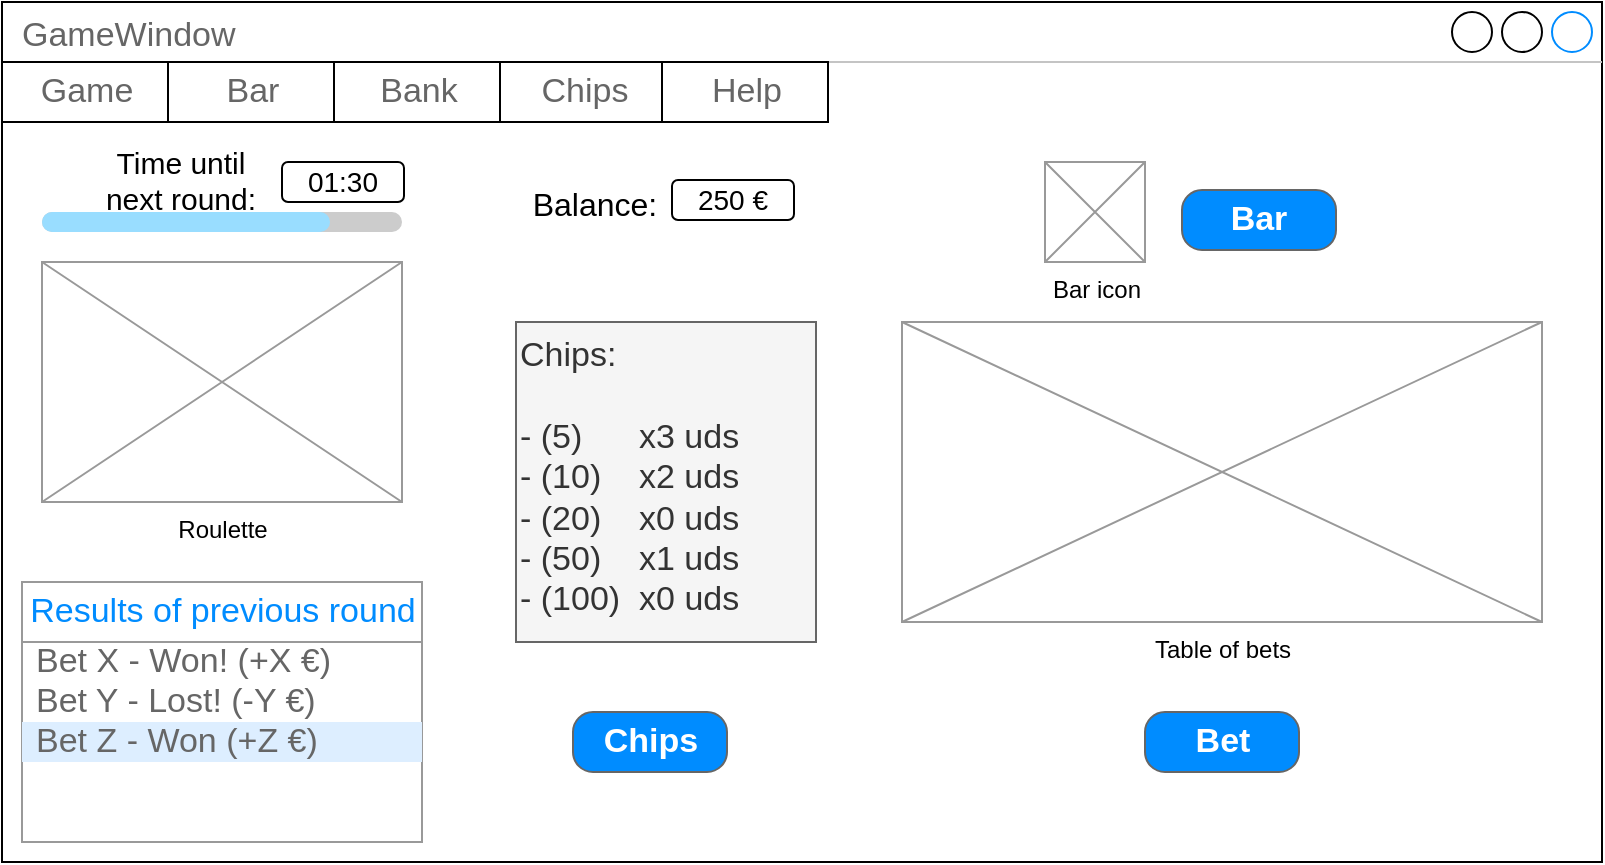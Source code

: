 <mxfile version="12.1.9" type="device" pages="1"><diagram id="-YqeinnuTshR6lsB2kCJ" name="Page-1"><mxGraphModel dx="854" dy="481" grid="1" gridSize="10" guides="1" tooltips="1" connect="1" arrows="1" fold="1" page="1" pageScale="1" pageWidth="827" pageHeight="1169" math="0" shadow="0"><root><mxCell id="0"/><mxCell id="1" parent="0"/><mxCell id="GD04cWMFuJpDP4hSQWiV-2" value="GameWindow" style="strokeWidth=1;shadow=0;dashed=0;align=center;html=1;shape=mxgraph.mockup.containers.window;align=left;verticalAlign=top;spacingLeft=8;strokeColor2=#008cff;strokeColor3=#c4c4c4;fontColor=#666666;fillColor=#ffffff;mainText=;fontSize=17;labelBackgroundColor=none;" vertex="1" parent="1"><mxGeometry x="20" y="20" width="800" height="430" as="geometry"/></mxCell><mxCell id="GD04cWMFuJpDP4hSQWiV-4" value="Game" style="strokeColor=inherit;fillColor=inherit;gradientColor=inherit;strokeWidth=1;shadow=0;dashed=0;align=center;html=1;shape=mxgraph.mockup.forms.rrect;rSize=0;fontSize=17;fontColor=#666666;" vertex="1" parent="1"><mxGeometry x="20" y="50" width="83" height="30" as="geometry"/></mxCell><mxCell id="GD04cWMFuJpDP4hSQWiV-5" value="Bar" style="strokeColor=inherit;fillColor=inherit;gradientColor=inherit;strokeWidth=1;shadow=0;dashed=0;align=center;html=1;shape=mxgraph.mockup.forms.rrect;rSize=0;fontSize=17;fontColor=#666666;" vertex="1" parent="1"><mxGeometry x="103" y="50" width="83" height="30" as="geometry"/></mxCell><mxCell id="GD04cWMFuJpDP4hSQWiV-6" value="Bank" style="strokeColor=inherit;fillColor=inherit;gradientColor=inherit;strokeWidth=1;shadow=0;dashed=0;align=center;html=1;shape=mxgraph.mockup.forms.rrect;rSize=0;fontSize=17;fontColor=#666666;" vertex="1" parent="1"><mxGeometry x="186" y="50" width="83" height="30" as="geometry"/></mxCell><mxCell id="GD04cWMFuJpDP4hSQWiV-7" value="Chips" style="strokeColor=inherit;fillColor=inherit;gradientColor=inherit;strokeWidth=1;shadow=0;dashed=0;align=center;html=1;shape=mxgraph.mockup.forms.rrect;rSize=0;fontSize=17;fontColor=#666666;" vertex="1" parent="1"><mxGeometry x="269" y="50" width="83" height="30" as="geometry"/></mxCell><mxCell id="GD04cWMFuJpDP4hSQWiV-9" value="Help" style="strokeColor=inherit;fillColor=inherit;gradientColor=inherit;strokeWidth=1;shadow=0;dashed=0;align=center;html=1;shape=mxgraph.mockup.forms.rrect;rSize=0;fontSize=17;fontColor=#666666;" vertex="1" parent="1"><mxGeometry x="350" y="50" width="83" height="30" as="geometry"/></mxCell><mxCell id="GD04cWMFuJpDP4hSQWiV-16" value="Roulette" style="verticalLabelPosition=bottom;shadow=0;dashed=0;align=center;html=1;verticalAlign=top;strokeWidth=1;shape=mxgraph.mockup.graphics.simpleIcon;strokeColor=#999999;fillColor=#ffffff;" vertex="1" parent="1"><mxGeometry x="40" y="150" width="180" height="120" as="geometry"/></mxCell><mxCell id="GD04cWMFuJpDP4hSQWiV-17" value="" style="verticalLabelPosition=bottom;shadow=0;dashed=0;align=center;html=1;verticalAlign=top;strokeWidth=1;shape=mxgraph.mockup.misc.progressBar;fillColor=#cccccc;strokeColor=none;fillColor2=#99ddff;barPos=80;" vertex="1" parent="1"><mxGeometry x="40" y="120" width="180" height="20" as="geometry"/></mxCell><mxCell id="GD04cWMFuJpDP4hSQWiV-18" value="&lt;font style=&quot;font-size: 15px&quot;&gt;Time until next round:&lt;/font&gt;" style="text;html=1;strokeColor=none;fillColor=none;align=center;verticalAlign=middle;whiteSpace=wrap;rounded=0;direction=south;" vertex="1" parent="1"><mxGeometry x="70" y="50" width="79" height="118" as="geometry"/></mxCell><mxCell id="GD04cWMFuJpDP4hSQWiV-19" value="&lt;font style=&quot;font-size: 14px&quot;&gt;01:30&lt;/font&gt;" style="rounded=1;whiteSpace=wrap;html=1;" vertex="1" parent="1"><mxGeometry x="160" y="100" width="61" height="20" as="geometry"/></mxCell><mxCell id="GD04cWMFuJpDP4hSQWiV-20" value="" style="strokeWidth=1;shadow=0;dashed=0;align=center;html=1;shape=mxgraph.mockup.forms.rrect;rSize=0;strokeColor=#999999;fillColor=#ffffff;" vertex="1" parent="1"><mxGeometry x="30" y="310" width="200" height="130" as="geometry"/></mxCell><mxCell id="GD04cWMFuJpDP4hSQWiV-21" value="Results of previous round" style="strokeWidth=1;shadow=0;dashed=0;align=center;html=1;shape=mxgraph.mockup.forms.rrect;rSize=0;strokeColor=#999999;fontColor=#008cff;fontSize=17;fillColor=#ffffff;resizeWidth=1;" vertex="1" parent="GD04cWMFuJpDP4hSQWiV-20"><mxGeometry width="200" height="30" relative="1" as="geometry"/></mxCell><mxCell id="GD04cWMFuJpDP4hSQWiV-22" value="Bet X - Won! (+X €)" style="strokeWidth=1;shadow=0;dashed=0;align=center;html=1;shape=mxgraph.mockup.forms.anchor;fontSize=17;fontColor=#666666;align=left;spacingLeft=5;resizeWidth=1;" vertex="1" parent="GD04cWMFuJpDP4hSQWiV-20"><mxGeometry width="200" height="20" relative="1" as="geometry"><mxPoint y="30" as="offset"/></mxGeometry></mxCell><mxCell id="GD04cWMFuJpDP4hSQWiV-23" value="Bet Y - Lost! (-Y €)" style="strokeWidth=1;shadow=0;dashed=0;align=center;html=1;shape=mxgraph.mockup.forms.anchor;fontSize=17;fontColor=#666666;align=left;spacingLeft=5;resizeWidth=1;" vertex="1" parent="GD04cWMFuJpDP4hSQWiV-20"><mxGeometry width="200" height="20" relative="1" as="geometry"><mxPoint y="50" as="offset"/></mxGeometry></mxCell><mxCell id="GD04cWMFuJpDP4hSQWiV-24" value="Bet Z - Won (+Z €)" style="strokeWidth=1;shadow=0;dashed=0;align=center;html=1;shape=mxgraph.mockup.forms.rrect;rSize=0;fontSize=17;fontColor=#666666;align=left;spacingLeft=5;fillColor=#ddeeff;strokeColor=none;resizeWidth=1;" vertex="1" parent="GD04cWMFuJpDP4hSQWiV-20"><mxGeometry width="200" height="20" relative="1" as="geometry"><mxPoint y="70" as="offset"/></mxGeometry></mxCell><mxCell id="GD04cWMFuJpDP4hSQWiV-25" value="" style="strokeWidth=1;shadow=0;dashed=0;align=center;html=1;shape=mxgraph.mockup.forms.anchor;fontSize=17;fontColor=#666666;align=left;spacingLeft=5;resizeWidth=1;" vertex="1" parent="GD04cWMFuJpDP4hSQWiV-20"><mxGeometry width="200" height="20" relative="1" as="geometry"><mxPoint y="90" as="offset"/></mxGeometry></mxCell><mxCell id="GD04cWMFuJpDP4hSQWiV-27" value="&lt;font style=&quot;font-size: 16px&quot;&gt;Balance:&lt;/font&gt;" style="text;html=1;strokeColor=none;fillColor=none;align=center;verticalAlign=middle;whiteSpace=wrap;rounded=0;direction=south;" vertex="1" parent="1"><mxGeometry x="277" y="62" width="79" height="118" as="geometry"/></mxCell><mxCell id="GD04cWMFuJpDP4hSQWiV-28" value="&lt;font style=&quot;font-size: 14px&quot;&gt;250 €&lt;/font&gt;" style="rounded=1;whiteSpace=wrap;html=1;" vertex="1" parent="1"><mxGeometry x="355" y="109" width="61" height="20" as="geometry"/></mxCell><mxCell id="GD04cWMFuJpDP4hSQWiV-29" value="&lt;div&gt;Chips:&lt;/div&gt;&lt;div&gt;&lt;br&gt;&lt;/div&gt;&lt;div&gt;- (5)&amp;nbsp;&amp;nbsp;&amp;nbsp;&amp;nbsp;&amp;nbsp; x3 uds&lt;br&gt;&lt;/div&gt;- (10)&amp;nbsp;&amp;nbsp;&amp;nbsp; x2 uds&lt;br&gt;- (20)&amp;nbsp;&amp;nbsp;&amp;nbsp; x0 uds&lt;br&gt;&lt;div&gt;- (50)&amp;nbsp;&amp;nbsp;&amp;nbsp; x1 uds&lt;/div&gt;&lt;div&gt;- (100)&amp;nbsp; x0 uds&lt;br&gt;&lt;/div&gt;" style="strokeWidth=1;shadow=0;dashed=0;align=center;html=1;shape=mxgraph.mockup.text.bulletedList;textColor=#666666;mainText=,,,,;textSize=17;bulletStyle=none;strokeColor=#666666;fillColor=#f5f5f5;align=left;verticalAlign=top;fontSize=17;fontColor=#333333;" vertex="1" parent="1"><mxGeometry x="277" y="180" width="150" height="160" as="geometry"/></mxCell><mxCell id="GD04cWMFuJpDP4hSQWiV-30" value="Chips" style="strokeWidth=1;shadow=0;dashed=0;align=center;html=1;shape=mxgraph.mockup.buttons.button;strokeColor=#666666;fontColor=#ffffff;mainText=;buttonStyle=round;fontSize=17;fontStyle=1;fillColor=#008cff;whiteSpace=wrap;" vertex="1" parent="1"><mxGeometry x="305.5" y="375" width="77" height="30" as="geometry"/></mxCell><mxCell id="GD04cWMFuJpDP4hSQWiV-33" value="Table of bets" style="verticalLabelPosition=bottom;shadow=0;dashed=0;align=center;html=1;verticalAlign=top;strokeWidth=1;shape=mxgraph.mockup.graphics.simpleIcon;strokeColor=#999999;fillColor=#ffffff;" vertex="1" parent="1"><mxGeometry x="470" y="180" width="320" height="150" as="geometry"/></mxCell><mxCell id="GD04cWMFuJpDP4hSQWiV-34" value="Bet" style="strokeWidth=1;shadow=0;dashed=0;align=center;html=1;shape=mxgraph.mockup.buttons.button;strokeColor=#666666;fontColor=#ffffff;mainText=;buttonStyle=round;fontSize=17;fontStyle=1;fillColor=#008cff;whiteSpace=wrap;" vertex="1" parent="1"><mxGeometry x="591.5" y="375" width="77" height="30" as="geometry"/></mxCell><mxCell id="GD04cWMFuJpDP4hSQWiV-35" value="Bar" style="strokeWidth=1;shadow=0;dashed=0;align=center;html=1;shape=mxgraph.mockup.buttons.button;strokeColor=#666666;fontColor=#ffffff;mainText=;buttonStyle=round;fontSize=17;fontStyle=1;fillColor=#008cff;whiteSpace=wrap;" vertex="1" parent="1"><mxGeometry x="610" y="114" width="77" height="30" as="geometry"/></mxCell><mxCell id="GD04cWMFuJpDP4hSQWiV-36" value="Bar icon" style="verticalLabelPosition=bottom;shadow=0;dashed=0;align=center;html=1;verticalAlign=top;strokeWidth=1;shape=mxgraph.mockup.graphics.simpleIcon;strokeColor=#999999;fillColor=#ffffff;" vertex="1" parent="1"><mxGeometry x="541.5" y="100" width="50" height="50" as="geometry"/></mxCell></root></mxGraphModel></diagram></mxfile>